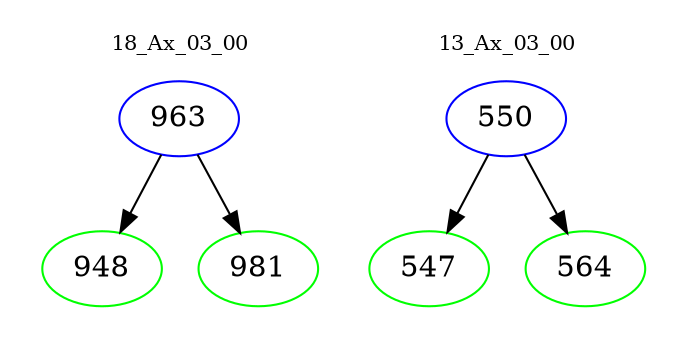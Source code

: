 digraph{
subgraph cluster_0 {
color = white
label = "18_Ax_03_00";
fontsize=10;
T0_963 [label="963", color="blue"]
T0_963 -> T0_948 [color="black"]
T0_948 [label="948", color="green"]
T0_963 -> T0_981 [color="black"]
T0_981 [label="981", color="green"]
}
subgraph cluster_1 {
color = white
label = "13_Ax_03_00";
fontsize=10;
T1_550 [label="550", color="blue"]
T1_550 -> T1_547 [color="black"]
T1_547 [label="547", color="green"]
T1_550 -> T1_564 [color="black"]
T1_564 [label="564", color="green"]
}
}
